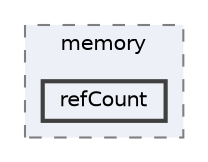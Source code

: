 digraph "src/OpenFOAM/memory/refCount"
{
 // LATEX_PDF_SIZE
  bgcolor="transparent";
  edge [fontname=Helvetica,fontsize=10,labelfontname=Helvetica,labelfontsize=10];
  node [fontname=Helvetica,fontsize=10,shape=box,height=0.2,width=0.4];
  compound=true
  subgraph clusterdir_385a22dcc2f7120acb0f1a7a832b3b8d {
    graph [ bgcolor="#edf0f7", pencolor="grey50", label="memory", fontname=Helvetica,fontsize=10 style="filled,dashed", URL="dir_385a22dcc2f7120acb0f1a7a832b3b8d.html",tooltip=""]
  dir_f0a1caf987ef48e35efc27aa71e4f1c7 [label="refCount", fillcolor="#edf0f7", color="grey25", style="filled,bold", URL="dir_f0a1caf987ef48e35efc27aa71e4f1c7.html",tooltip=""];
  }
}
